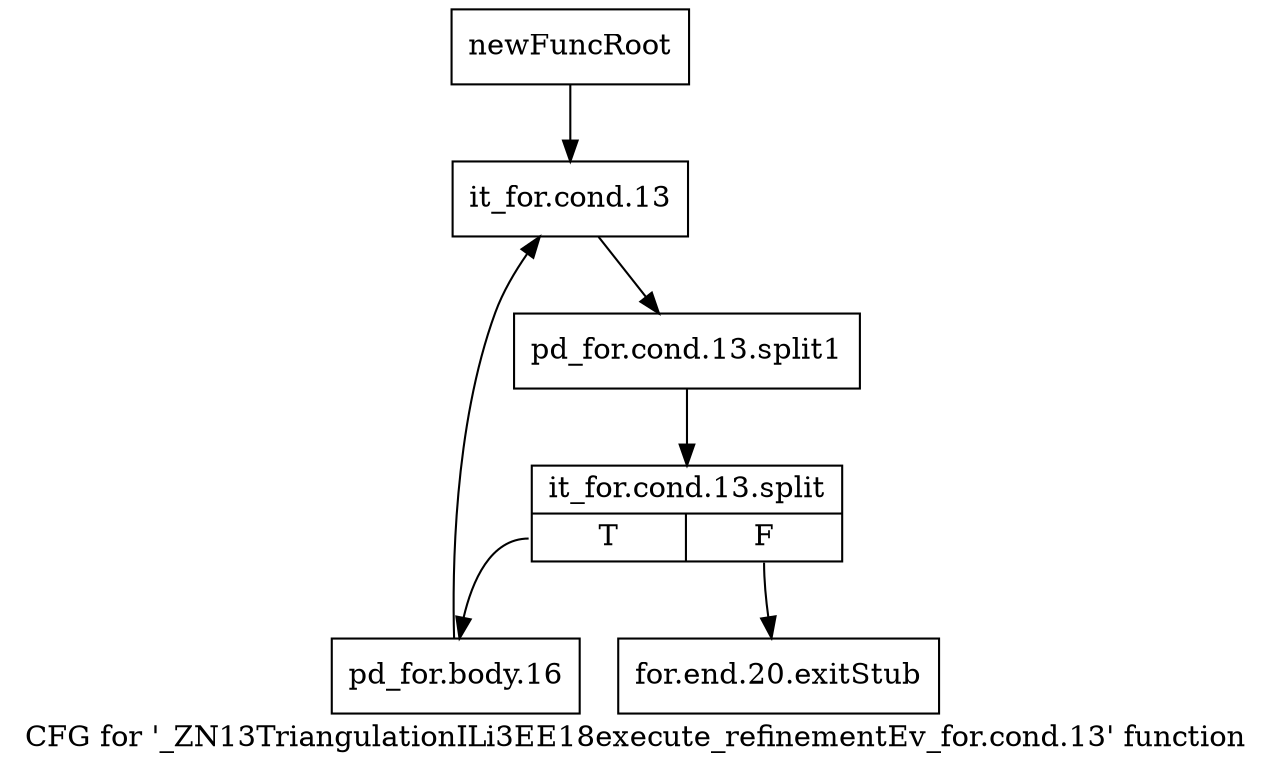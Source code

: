 digraph "CFG for '_ZN13TriangulationILi3EE18execute_refinementEv_for.cond.13' function" {
	label="CFG for '_ZN13TriangulationILi3EE18execute_refinementEv_for.cond.13' function";

	Node0x9865030 [shape=record,label="{newFuncRoot}"];
	Node0x9865030 -> Node0x98650d0;
	Node0x9865080 [shape=record,label="{for.end.20.exitStub}"];
	Node0x98650d0 [shape=record,label="{it_for.cond.13}"];
	Node0x98650d0 -> Node0xab20320;
	Node0xab20320 [shape=record,label="{pd_for.cond.13.split1}"];
	Node0xab20320 -> Node0xbaccb70;
	Node0xbaccb70 [shape=record,label="{it_for.cond.13.split|{<s0>T|<s1>F}}"];
	Node0xbaccb70:s0 -> Node0x9865120;
	Node0xbaccb70:s1 -> Node0x9865080;
	Node0x9865120 [shape=record,label="{pd_for.body.16}"];
	Node0x9865120 -> Node0x98650d0;
}
